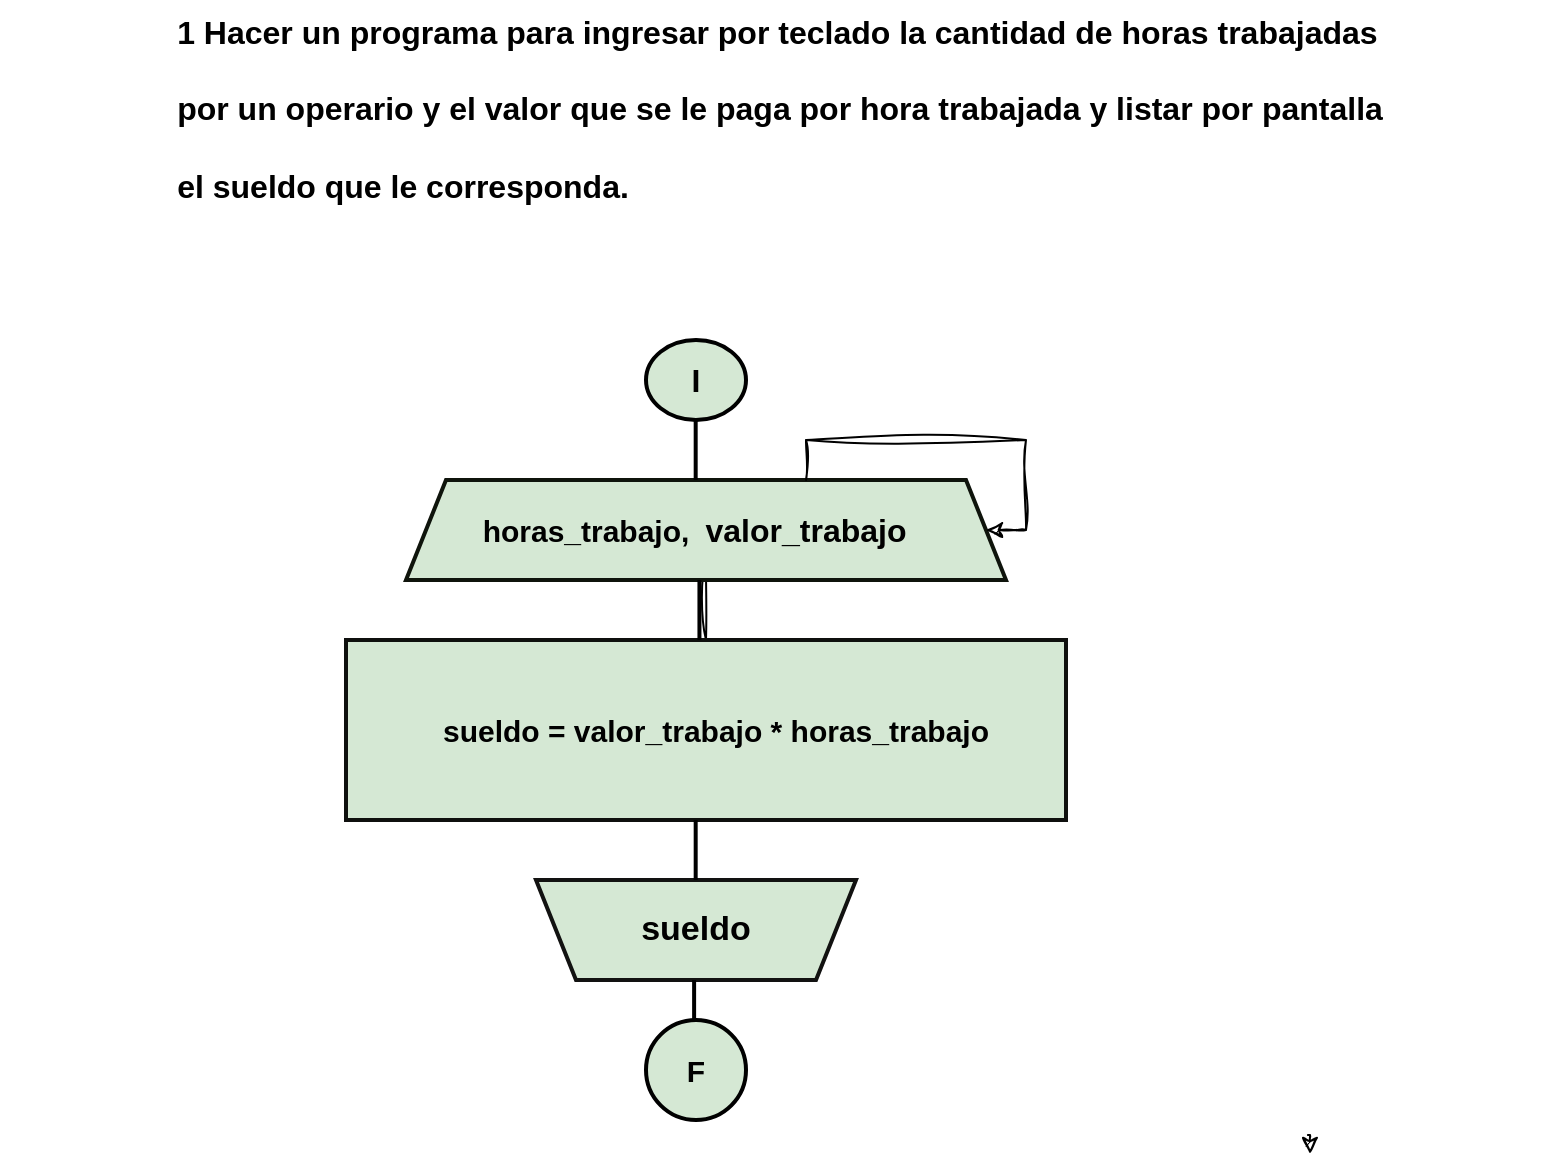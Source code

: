 <mxfile version="23.1.5" type="device">
  <diagram name="Página-1" id="GFRH_6eVJ8DCjbCuaWm4">
    <mxGraphModel dx="1404" dy="814" grid="1" gridSize="10" guides="1" tooltips="1" connect="1" arrows="1" fold="1" page="1" pageScale="1" pageWidth="827" pageHeight="1169" background="#FFFFFF" math="0" shadow="0">
      <root>
        <mxCell id="0" />
        <mxCell id="1" parent="0" />
        <mxCell id="f6aZoT-HNPjUASfwBDb9-1" value="&lt;div style=&quot;text-align: justify;&quot;&gt;&lt;b style=&quot;background-color: initial; font-size: 16px;&quot;&gt;&lt;font color=&quot;#000000&quot;&gt;1 Hacer un programa para ingresar por teclado la cantidad de horas trabajadas&lt;/font&gt;&lt;/b&gt;&lt;/div&gt;&lt;div style=&quot;text-align: justify;&quot;&gt;&lt;font color=&quot;#000000&quot;&gt;&lt;span style=&quot;font-size: 16px;&quot;&gt;&lt;b&gt;&lt;br&gt;&lt;/b&gt;&lt;/span&gt;&lt;/font&gt;&lt;/div&gt;&lt;font style=&quot;font-size: 16px; font-weight: bold;&quot; color=&quot;#000000&quot;&gt;por un operario y el valor que se le paga por hora trabajada y listar por pantalla&lt;br&gt;&lt;br&gt;&lt;div style=&quot;text-align: justify;&quot;&gt;&lt;span style=&quot;background-color: initial;&quot;&gt;el sueldo que le corresponda.&lt;/span&gt;&lt;/div&gt;&lt;/font&gt;" style="text;whiteSpace=wrap;html=1;align=center;" vertex="1" parent="1">
          <mxGeometry x="47" y="30" width="780" height="150" as="geometry" />
        </mxCell>
        <mxCell id="f6aZoT-HNPjUASfwBDb9-6" value="" style="strokeWidth=2;html=1;shape=mxgraph.flowchart.start_2;whiteSpace=wrap;rounded=0;labelBackgroundColor=none;strokeColor=#000000;align=center;verticalAlign=middle;fontFamily=Helvetica;fontSize=12;fontColor=default;fillColor=#d5e8d4;" vertex="1" parent="1">
          <mxGeometry x="370" y="200" width="50" height="40" as="geometry" />
        </mxCell>
        <mxCell id="f6aZoT-HNPjUASfwBDb9-7" value="" style="shape=trapezoid;perimeter=trapezoidPerimeter;whiteSpace=wrap;html=1;fixedSize=1;rounded=0;labelBackgroundColor=none;strokeColor=#121211;strokeWidth=2;align=center;verticalAlign=middle;fontFamily=Helvetica;fontSize=12;fontColor=default;fillColor=#d5e8d4;direction=west;container=1;" vertex="1" parent="1">
          <mxGeometry x="315" y="470" width="160" height="50" as="geometry">
            <mxRectangle x="-1020" y="-650" width="50" height="40" as="alternateBounds" />
          </mxGeometry>
        </mxCell>
        <mxCell id="f6aZoT-HNPjUASfwBDb9-15" value="&lt;b&gt;&lt;font color=&quot;#000000&quot; style=&quot;font-size: 17px;&quot;&gt;sueldo&lt;/font&gt;&lt;/b&gt;" style="text;strokeColor=none;align=center;fillColor=none;html=1;verticalAlign=middle;whiteSpace=wrap;rounded=0;" vertex="1" parent="f6aZoT-HNPjUASfwBDb9-7">
          <mxGeometry x="35" y="10" width="90" height="30" as="geometry" />
        </mxCell>
        <mxCell id="f6aZoT-HNPjUASfwBDb9-16" style="edgeStyle=orthogonalEdgeStyle;rounded=0;sketch=1;hachureGap=4;jiggle=2;curveFitting=1;orthogonalLoop=1;jettySize=auto;html=1;exitX=0.5;exitY=1;exitDx=0;exitDy=0;" edge="1" parent="f6aZoT-HNPjUASfwBDb9-7" source="f6aZoT-HNPjUASfwBDb9-15" target="f6aZoT-HNPjUASfwBDb9-15">
          <mxGeometry relative="1" as="geometry" />
        </mxCell>
        <mxCell id="f6aZoT-HNPjUASfwBDb9-21" value="" style="edgeStyle=orthogonalEdgeStyle;rounded=0;sketch=1;hachureGap=4;jiggle=2;curveFitting=1;orthogonalLoop=1;jettySize=auto;html=1;" edge="1" parent="1" source="f6aZoT-HNPjUASfwBDb9-8" target="f6aZoT-HNPjUASfwBDb9-19">
          <mxGeometry relative="1" as="geometry" />
        </mxCell>
        <mxCell id="f6aZoT-HNPjUASfwBDb9-8" value="" style="rounded=0;whiteSpace=wrap;html=1;labelBackgroundColor=none;strokeColor=#0f100e;strokeWidth=2;align=center;verticalAlign=middle;fontFamily=Helvetica;fontSize=12;fontColor=default;fillColor=#d5e8d4;" vertex="1" parent="1">
          <mxGeometry x="220" y="350" width="360" height="90" as="geometry" />
        </mxCell>
        <mxCell id="f6aZoT-HNPjUASfwBDb9-10" value="&lt;b&gt;&lt;font style=&quot;font-size: 16px;&quot; color=&quot;#000000&quot;&gt;I&lt;/font&gt;&lt;/b&gt;" style="text;strokeColor=none;align=center;fillColor=none;html=1;verticalAlign=middle;whiteSpace=wrap;rounded=0;" vertex="1" parent="1">
          <mxGeometry x="350" y="195" width="90" height="50" as="geometry" />
        </mxCell>
        <mxCell id="f6aZoT-HNPjUASfwBDb9-13" value="" style="group" vertex="1" connectable="0" parent="1">
          <mxGeometry x="220" y="270" width="330" height="50" as="geometry" />
        </mxCell>
        <mxCell id="f6aZoT-HNPjUASfwBDb9-4" value="" style="shape=trapezoid;perimeter=trapezoidPerimeter;whiteSpace=wrap;html=1;fixedSize=1;rounded=0;labelBackgroundColor=none;strokeColor=#0F140C;strokeWidth=2;align=center;verticalAlign=middle;fontFamily=Helvetica;fontSize=12;fontColor=default;fillColor=#d5e8d4;aspect=fixed;" vertex="1" parent="f6aZoT-HNPjUASfwBDb9-13">
          <mxGeometry x="30" width="300" height="50" as="geometry" />
        </mxCell>
        <mxCell id="f6aZoT-HNPjUASfwBDb9-9" value="&lt;b&gt;&lt;font style=&quot;font-size: 15px;&quot; color=&quot;#000000&quot;&gt;horas_trabajo,&lt;/font&gt;&lt;/b&gt;" style="text;strokeColor=none;align=center;fillColor=none;html=1;verticalAlign=middle;whiteSpace=wrap;rounded=0;aspect=fixed;" vertex="1" parent="f6aZoT-HNPjUASfwBDb9-13">
          <mxGeometry width="240" height="50" as="geometry" />
        </mxCell>
        <mxCell id="f6aZoT-HNPjUASfwBDb9-11" value="&lt;span style=&quot;font-size: 16px;&quot;&gt;&lt;b&gt;&lt;font color=&quot;#000000&quot;&gt;valor_trabajo&lt;/font&gt;&lt;/b&gt;&lt;/span&gt;" style="text;strokeColor=none;align=center;fillColor=none;html=1;verticalAlign=middle;whiteSpace=wrap;rounded=0;aspect=fixed;" vertex="1" parent="f6aZoT-HNPjUASfwBDb9-13">
          <mxGeometry x="140" width="180" height="50" as="geometry" />
        </mxCell>
        <mxCell id="f6aZoT-HNPjUASfwBDb9-12" style="edgeStyle=orthogonalEdgeStyle;rounded=0;sketch=1;hachureGap=4;jiggle=2;curveFitting=1;orthogonalLoop=1;jettySize=auto;html=1;entryX=1;entryY=0.5;entryDx=0;entryDy=0;" edge="1" parent="f6aZoT-HNPjUASfwBDb9-13" source="f6aZoT-HNPjUASfwBDb9-11" target="f6aZoT-HNPjUASfwBDb9-11">
          <mxGeometry relative="1" as="geometry" />
        </mxCell>
        <mxCell id="f6aZoT-HNPjUASfwBDb9-14" value="&lt;b&gt;&lt;font color=&quot;#000000&quot; style=&quot;font-size: 15px;&quot;&gt;sueldo = valor_trabajo * horas_trabajo&lt;/font&gt;&lt;/b&gt;" style="text;strokeColor=none;align=center;fillColor=none;html=1;verticalAlign=middle;whiteSpace=wrap;rounded=0;" vertex="1" parent="1">
          <mxGeometry x="230" y="380" width="350" height="30" as="geometry" />
        </mxCell>
        <mxCell id="f6aZoT-HNPjUASfwBDb9-19" value="" style="line;strokeWidth=2;direction=south;html=1;hachureGap=4;aspect=fixed;strokeColor=#000000;shadow=0;" vertex="1" parent="1">
          <mxGeometry x="393.9" y="240" width="1.88" height="30" as="geometry" />
        </mxCell>
        <mxCell id="f6aZoT-HNPjUASfwBDb9-20" value="" style="line;strokeWidth=2;direction=south;html=1;hachureGap=4;aspect=fixed;strokeColor=#000000;shadow=0;" vertex="1" parent="1">
          <mxGeometry x="395.78" y="320" width="1.88" height="30" as="geometry" />
        </mxCell>
        <mxCell id="f6aZoT-HNPjUASfwBDb9-22" value="" style="line;strokeWidth=2;direction=south;html=1;hachureGap=4;aspect=fixed;strokeColor=#000000;shadow=0;" vertex="1" parent="1">
          <mxGeometry x="393.9" y="440" width="1.88" height="30" as="geometry" />
        </mxCell>
        <mxCell id="f6aZoT-HNPjUASfwBDb9-23" value="" style="group" vertex="1" connectable="0" parent="1">
          <mxGeometry x="365" y="540" width="60" height="50" as="geometry" />
        </mxCell>
        <mxCell id="f6aZoT-HNPjUASfwBDb9-5" value="" style="strokeWidth=2;html=1;shape=mxgraph.flowchart.start_2;whiteSpace=wrap;rounded=0;labelBackgroundColor=none;strokeColor=#000000;align=center;verticalAlign=middle;fontFamily=Helvetica;fontSize=12;fontColor=default;fillColor=#d5e8d4;aspect=fixed;" vertex="1" parent="f6aZoT-HNPjUASfwBDb9-23">
          <mxGeometry x="5" width="50" height="50" as="geometry" />
        </mxCell>
        <mxCell id="f6aZoT-HNPjUASfwBDb9-18" value="&lt;b&gt;&lt;font style=&quot;font-size: 15px;&quot; color=&quot;#000000&quot;&gt;F&lt;/font&gt;&lt;/b&gt;" style="text;strokeColor=none;align=center;fillColor=none;html=1;verticalAlign=middle;whiteSpace=wrap;rounded=0;aspect=fixed;" vertex="1" parent="f6aZoT-HNPjUASfwBDb9-23">
          <mxGeometry y="10" width="60" height="30" as="geometry" />
        </mxCell>
        <mxCell id="f6aZoT-HNPjUASfwBDb9-27" value="" style="line;strokeWidth=2;direction=south;html=1;hachureGap=4;aspect=fixed;strokeColor=#000000;shadow=0;" vertex="1" parent="f6aZoT-HNPjUASfwBDb9-23">
          <mxGeometry x="28.43" y="-20" width="1.25" height="20" as="geometry" />
        </mxCell>
        <mxCell id="f6aZoT-HNPjUASfwBDb9-26" style="edgeStyle=orthogonalEdgeStyle;rounded=0;sketch=1;hachureGap=4;jiggle=2;curveFitting=1;orthogonalLoop=1;jettySize=auto;html=1;exitX=0.25;exitY=0.5;exitDx=0;exitDy=0;exitPerimeter=0;entryX=0.567;entryY=-0.064;entryDx=0;entryDy=0;entryPerimeter=0;" edge="1" parent="1">
          <mxGeometry relative="1" as="geometry">
            <mxPoint x="700.94" y="597.5" as="sourcePoint" />
            <mxPoint x="702.0" y="607.01" as="targetPoint" />
          </mxGeometry>
        </mxCell>
      </root>
    </mxGraphModel>
  </diagram>
</mxfile>
